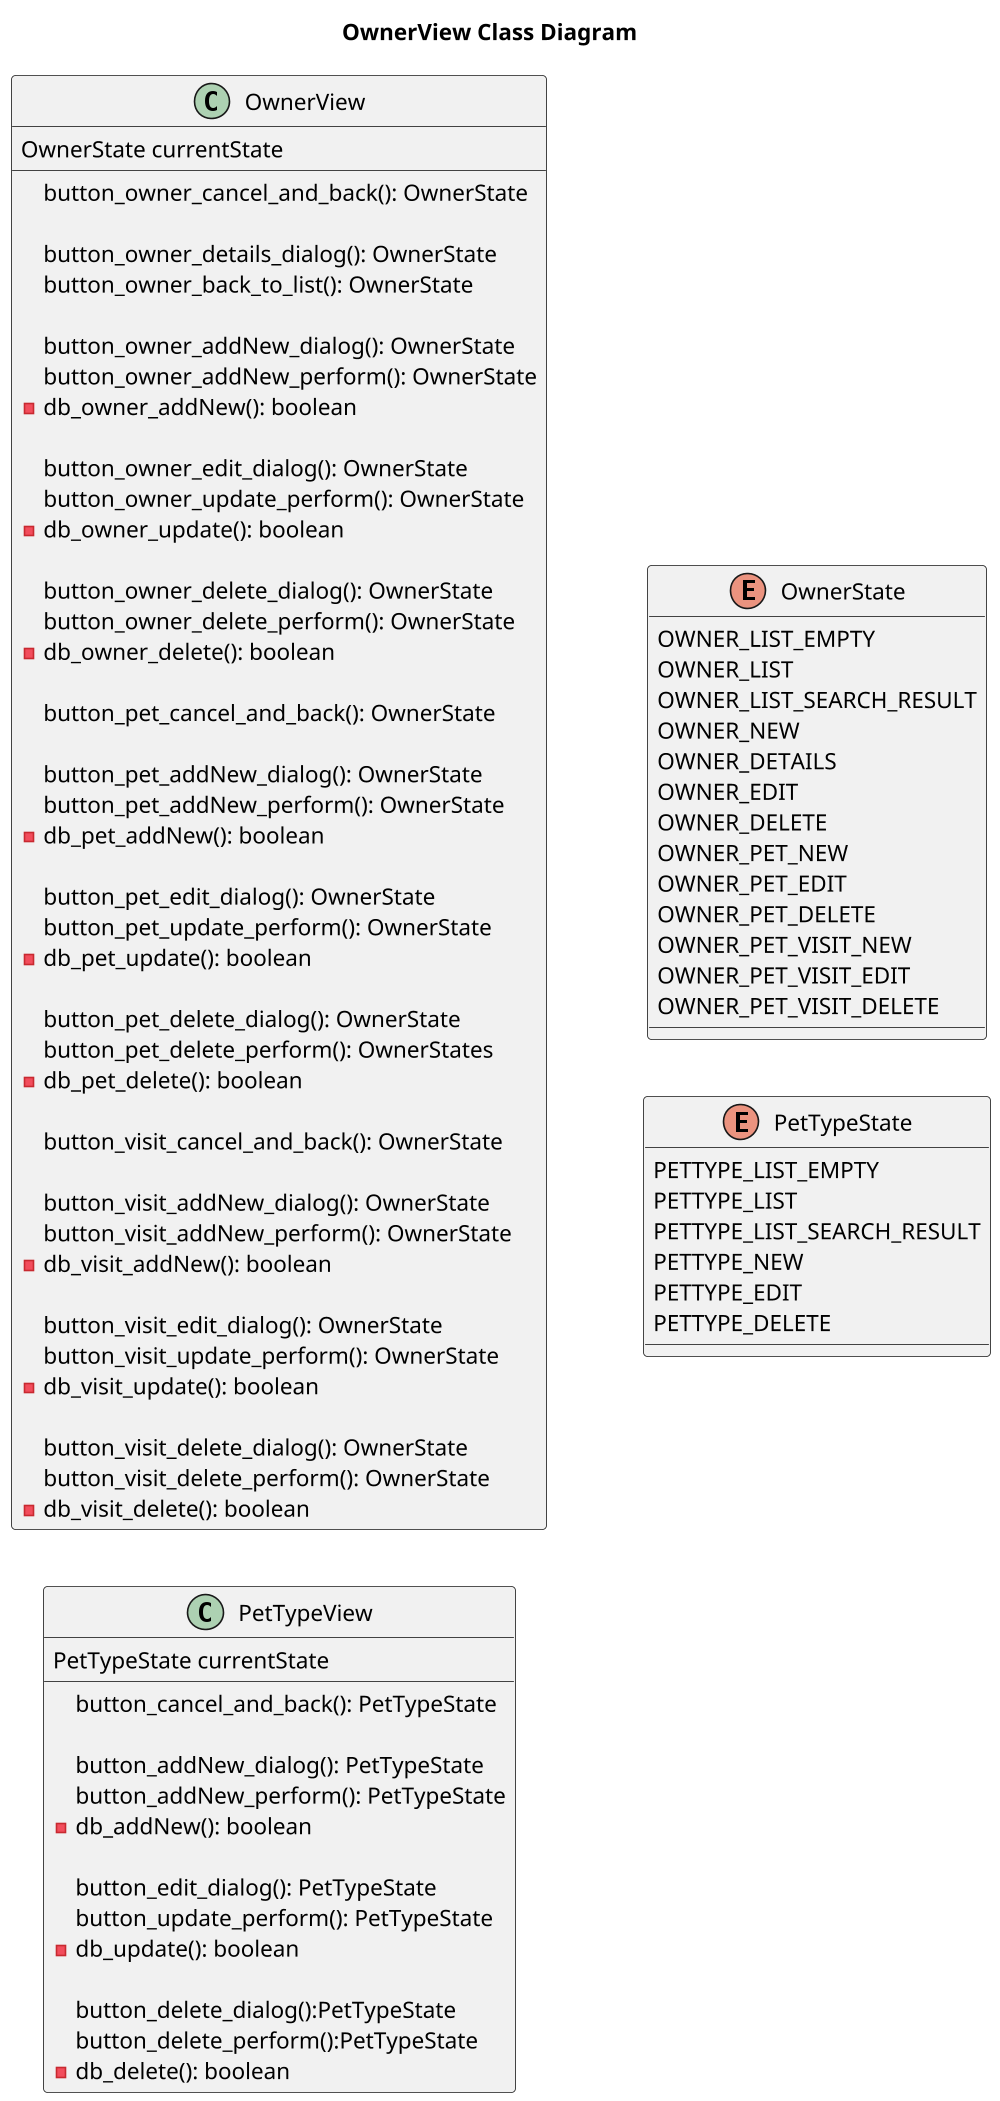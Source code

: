 @startuml


title OwnerView Class Diagram
'https://plantuml.com/class-diagram

left to right direction
'top to bottom direction

scale 1000 width

class OwnerView {

    OwnerState currentState

    button_owner_cancel_and_back(): OwnerState

    button_owner_details_dialog(): OwnerState
    button_owner_back_to_list(): OwnerState

    button_owner_addNew_dialog(): OwnerState
    button_owner_addNew_perform(): OwnerState
    -db_owner_addNew(): boolean

    button_owner_edit_dialog(): OwnerState
    button_owner_update_perform(): OwnerState
    - db_owner_update(): boolean

    button_owner_delete_dialog(): OwnerState
    button_owner_delete_perform(): OwnerState
    - db_owner_delete(): boolean

    button_pet_cancel_and_back(): OwnerState

    button_pet_addNew_dialog(): OwnerState
    button_pet_addNew_perform(): OwnerState
    - db_pet_addNew(): boolean

    button_pet_edit_dialog(): OwnerState
    button_pet_update_perform(): OwnerState
    - db_pet_update(): boolean

    button_pet_delete_dialog(): OwnerState
    button_pet_delete_perform(): OwnerStates
    - db_pet_delete(): boolean

    button_visit_cancel_and_back(): OwnerState

    button_visit_addNew_dialog(): OwnerState
    button_visit_addNew_perform(): OwnerState
    - db_visit_addNew(): boolean

    button_visit_edit_dialog(): OwnerState
    button_visit_update_perform(): OwnerState
   - db_visit_update(): boolean

    button_visit_delete_dialog(): OwnerState
    button_visit_delete_perform(): OwnerState
    - db_visit_delete(): boolean
}

class PetTypeView {

    PetTypeState currentState

    button_cancel_and_back(): PetTypeState

    button_addNew_dialog(): PetTypeState
    button_addNew_perform(): PetTypeState
    - db_addNew(): boolean

    button_edit_dialog(): PetTypeState
    button_update_perform(): PetTypeState
    - db_update(): boolean

    button_delete_dialog():PetTypeState
    button_delete_perform():PetTypeState
    - db_delete(): boolean
}


enum OwnerState {
    OWNER_LIST_EMPTY
    OWNER_LIST
    OWNER_LIST_SEARCH_RESULT
    OWNER_NEW
    OWNER_DETAILS
    OWNER_EDIT
    OWNER_DELETE
    OWNER_PET_NEW
    OWNER_PET_EDIT
    OWNER_PET_DELETE
    OWNER_PET_VISIT_NEW
    OWNER_PET_VISIT_EDIT
    OWNER_PET_VISIT_DELETE
}

enum PetTypeState {
    PETTYPE_LIST_EMPTY
    PETTYPE_LIST
    PETTYPE_LIST_SEARCH_RESULT
    PETTYPE_NEW
    PETTYPE_EDIT
    PETTYPE_DELETE
}



@enduml